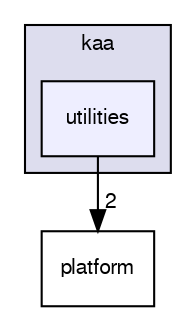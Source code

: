 digraph "/var/lib/jenkins/workspace/kaa_stable/client/client-multi/client-c/src/kaa/utilities" {
  bgcolor=transparent;
  compound=true
  node [ fontsize="10", fontname="FreeSans"];
  edge [ labelfontsize="10", labelfontname="FreeSans"];
  subgraph clusterdir_08cd018e1ae44a7fd9aa444acd113371 {
    graph [ bgcolor="#ddddee", pencolor="black", label="kaa" fontname="FreeSans", fontsize="10", URL="dir_08cd018e1ae44a7fd9aa444acd113371.html"]
  dir_e190c9e23f0b5219f1f36d51e38975d6 [shape=box, label="utilities", style="filled", fillcolor="#eeeeff", pencolor="black", URL="dir_e190c9e23f0b5219f1f36d51e38975d6.html"];
  }
  dir_e23d472d76342075ad9c73af932db45b [shape=box label="platform" URL="dir_e23d472d76342075ad9c73af932db45b.html"];
  dir_e190c9e23f0b5219f1f36d51e38975d6->dir_e23d472d76342075ad9c73af932db45b [headlabel="2", labeldistance=1.5 headhref="dir_000021_000012.html"];
}
